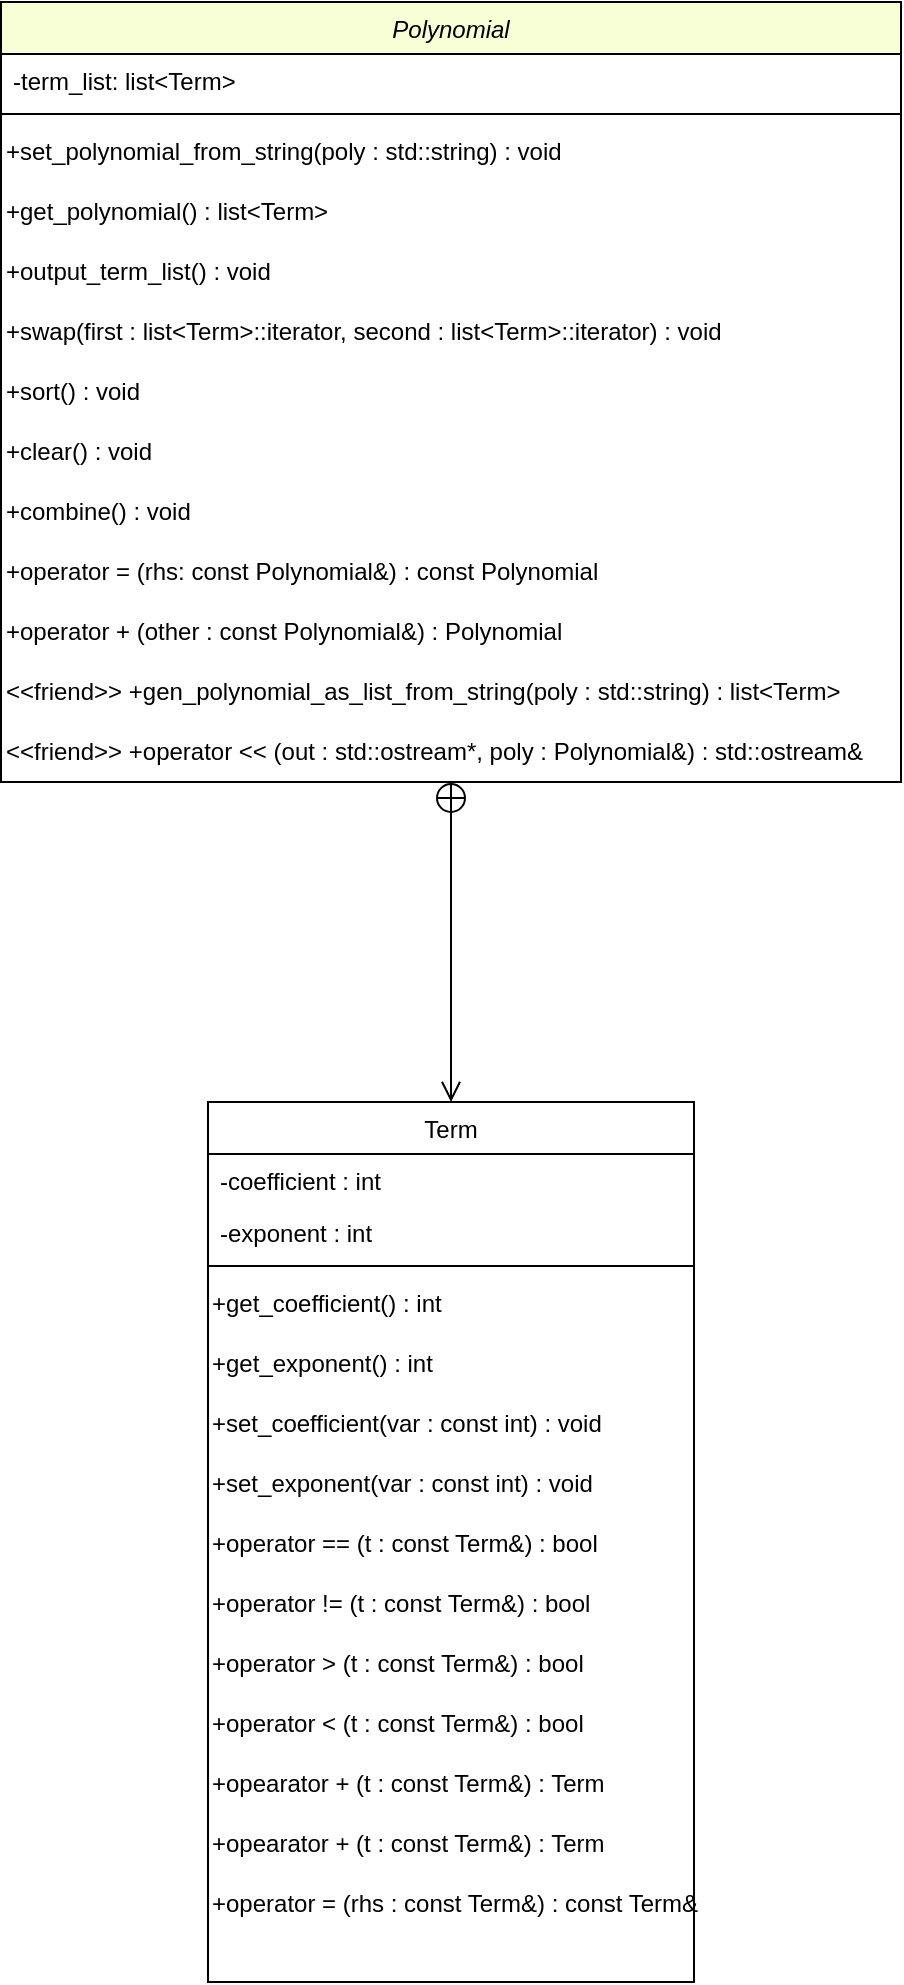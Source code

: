 <mxfile version="24.0.3" type="device">
  <diagram id="C5RBs43oDa-KdzZeNtuy" name="Page-1">
    <mxGraphModel dx="1434" dy="746" grid="1" gridSize="10" guides="1" tooltips="1" connect="1" arrows="1" fold="1" page="1" pageScale="1" pageWidth="827" pageHeight="1169" math="0" shadow="0">
      <root>
        <mxCell id="WIyWlLk6GJQsqaUBKTNV-0" />
        <mxCell id="WIyWlLk6GJQsqaUBKTNV-1" parent="WIyWlLk6GJQsqaUBKTNV-0" />
        <mxCell id="zkfFHV4jXpPFQw0GAbJ--0" value="Polynomial" style="swimlane;fontStyle=2;align=center;verticalAlign=top;childLayout=stackLayout;horizontal=1;startSize=26;horizontalStack=0;resizeParent=1;resizeLast=0;collapsible=1;marginBottom=0;rounded=0;shadow=0;strokeWidth=1;fillColor=#F8FFD6;strokeColor=#000000;" parent="WIyWlLk6GJQsqaUBKTNV-1" vertex="1">
          <mxGeometry x="221.5" y="120" width="450" height="390" as="geometry">
            <mxRectangle x="230" y="140" width="160" height="26" as="alternateBounds" />
          </mxGeometry>
        </mxCell>
        <mxCell id="zkfFHV4jXpPFQw0GAbJ--1" value="-term_list: list&lt;Term&gt;" style="text;align=left;verticalAlign=top;spacingLeft=4;spacingRight=4;overflow=hidden;rotatable=0;points=[[0,0.5],[1,0.5]];portConstraint=eastwest;strokeColor=none;" parent="zkfFHV4jXpPFQw0GAbJ--0" vertex="1">
          <mxGeometry y="26" width="450" height="26" as="geometry" />
        </mxCell>
        <mxCell id="zkfFHV4jXpPFQw0GAbJ--4" value="" style="line;html=1;strokeWidth=1;align=left;verticalAlign=middle;spacingTop=-1;spacingLeft=3;spacingRight=3;rotatable=0;labelPosition=right;points=[];portConstraint=eastwest;" parent="zkfFHV4jXpPFQw0GAbJ--0" vertex="1">
          <mxGeometry y="52" width="450" height="8" as="geometry" />
        </mxCell>
        <mxCell id="K9s2O2gGzJQHN5e7oIDO-2" value="+set_polynomial_from_string(poly : std::string) : void" style="text;html=1;align=left;verticalAlign=middle;resizable=0;points=[];autosize=1;strokeColor=none;fillColor=none;" parent="zkfFHV4jXpPFQw0GAbJ--0" vertex="1">
          <mxGeometry y="60" width="450" height="30" as="geometry" />
        </mxCell>
        <mxCell id="K9s2O2gGzJQHN5e7oIDO-3" value="+get_polynomial() : list&amp;lt;Term&amp;gt;" style="text;html=1;align=left;verticalAlign=middle;resizable=0;points=[];autosize=1;strokeColor=none;fillColor=none;" parent="zkfFHV4jXpPFQw0GAbJ--0" vertex="1">
          <mxGeometry y="90" width="450" height="30" as="geometry" />
        </mxCell>
        <mxCell id="K9s2O2gGzJQHN5e7oIDO-4" value="+output_term_list() : void" style="text;html=1;align=left;verticalAlign=middle;resizable=0;points=[];autosize=1;strokeColor=none;fillColor=none;" parent="zkfFHV4jXpPFQw0GAbJ--0" vertex="1">
          <mxGeometry y="120" width="450" height="30" as="geometry" />
        </mxCell>
        <mxCell id="K9s2O2gGzJQHN5e7oIDO-5" value="+swap(first : list&amp;lt;Term&amp;gt;::iterator, second : list&amp;lt;Term&amp;gt;::iterator) : void" style="text;html=1;align=left;verticalAlign=middle;resizable=0;points=[];autosize=1;strokeColor=none;fillColor=none;" parent="zkfFHV4jXpPFQw0GAbJ--0" vertex="1">
          <mxGeometry y="150" width="450" height="30" as="geometry" />
        </mxCell>
        <mxCell id="K9s2O2gGzJQHN5e7oIDO-7" value="+sort() : void" style="text;html=1;align=left;verticalAlign=middle;resizable=0;points=[];autosize=1;strokeColor=none;fillColor=none;" parent="zkfFHV4jXpPFQw0GAbJ--0" vertex="1">
          <mxGeometry y="180" width="450" height="30" as="geometry" />
        </mxCell>
        <mxCell id="K9s2O2gGzJQHN5e7oIDO-8" value="+clear() : void" style="text;html=1;align=left;verticalAlign=middle;resizable=0;points=[];autosize=1;strokeColor=none;fillColor=none;" parent="zkfFHV4jXpPFQw0GAbJ--0" vertex="1">
          <mxGeometry y="210" width="450" height="30" as="geometry" />
        </mxCell>
        <mxCell id="K9s2O2gGzJQHN5e7oIDO-9" value="+combine() : void" style="text;html=1;align=left;verticalAlign=middle;resizable=0;points=[];autosize=1;strokeColor=none;fillColor=none;" parent="zkfFHV4jXpPFQw0GAbJ--0" vertex="1">
          <mxGeometry y="240" width="450" height="30" as="geometry" />
        </mxCell>
        <mxCell id="K9s2O2gGzJQHN5e7oIDO-10" value="+operator = (rhs: const Polynomial&amp;amp;) : const Polynomial" style="text;html=1;align=left;verticalAlign=middle;resizable=0;points=[];autosize=1;strokeColor=none;fillColor=none;" parent="zkfFHV4jXpPFQw0GAbJ--0" vertex="1">
          <mxGeometry y="270" width="450" height="30" as="geometry" />
        </mxCell>
        <mxCell id="K9s2O2gGzJQHN5e7oIDO-11" value="+operator + (other : const Polynomial&amp;amp;) : Polynomial" style="text;html=1;align=left;verticalAlign=middle;resizable=0;points=[];autosize=1;strokeColor=none;fillColor=none;" parent="zkfFHV4jXpPFQw0GAbJ--0" vertex="1">
          <mxGeometry y="300" width="450" height="30" as="geometry" />
        </mxCell>
        <mxCell id="fJ-Uoo6ePGVnaf9b00ac-0" value="&amp;lt;&amp;lt;friend&amp;gt;&amp;gt; +gen_polynomial_as_list_from_string(poly : std::string) : list&amp;lt;Term&amp;gt;" style="text;html=1;align=left;verticalAlign=middle;resizable=0;points=[];autosize=1;strokeColor=none;fillColor=none;" parent="zkfFHV4jXpPFQw0GAbJ--0" vertex="1">
          <mxGeometry y="330" width="450" height="30" as="geometry" />
        </mxCell>
        <mxCell id="fJ-Uoo6ePGVnaf9b00ac-1" value="&amp;lt;&amp;lt;friend&amp;gt;&amp;gt; +operator &amp;lt;&amp;lt; (out : std::ostream*, poly : Polynomial&amp;amp;) : std::ostream&amp;amp;" style="text;html=1;align=left;verticalAlign=middle;resizable=0;points=[];autosize=1;strokeColor=none;fillColor=none;" parent="zkfFHV4jXpPFQw0GAbJ--0" vertex="1">
          <mxGeometry y="360" width="450" height="30" as="geometry" />
        </mxCell>
        <mxCell id="zkfFHV4jXpPFQw0GAbJ--6" value="Term" style="swimlane;fontStyle=0;align=center;verticalAlign=top;childLayout=stackLayout;horizontal=1;startSize=26;horizontalStack=0;resizeParent=1;resizeLast=0;collapsible=1;marginBottom=0;rounded=0;shadow=0;strokeWidth=1;strokeColor=#000000;" parent="WIyWlLk6GJQsqaUBKTNV-1" vertex="1">
          <mxGeometry x="325" y="670" width="243" height="440" as="geometry">
            <mxRectangle x="130" y="380" width="160" height="26" as="alternateBounds" />
          </mxGeometry>
        </mxCell>
        <mxCell id="zkfFHV4jXpPFQw0GAbJ--7" value="-coefficient : int" style="text;align=left;verticalAlign=top;spacingLeft=4;spacingRight=4;overflow=hidden;rotatable=0;points=[[0,0.5],[1,0.5]];portConstraint=eastwest;" parent="zkfFHV4jXpPFQw0GAbJ--6" vertex="1">
          <mxGeometry y="26" width="243" height="26" as="geometry" />
        </mxCell>
        <mxCell id="zkfFHV4jXpPFQw0GAbJ--8" value="-exponent : int" style="text;align=left;verticalAlign=top;spacingLeft=4;spacingRight=4;overflow=hidden;rotatable=0;points=[[0,0.5],[1,0.5]];portConstraint=eastwest;rounded=0;shadow=0;html=0;" parent="zkfFHV4jXpPFQw0GAbJ--6" vertex="1">
          <mxGeometry y="52" width="243" height="26" as="geometry" />
        </mxCell>
        <mxCell id="zkfFHV4jXpPFQw0GAbJ--9" value="" style="line;html=1;strokeWidth=1;align=left;verticalAlign=middle;spacingTop=-1;spacingLeft=3;spacingRight=3;rotatable=0;labelPosition=right;points=[];portConstraint=eastwest;" parent="zkfFHV4jXpPFQw0GAbJ--6" vertex="1">
          <mxGeometry y="78" width="243" height="8" as="geometry" />
        </mxCell>
        <mxCell id="mNvZsZkBpEdn96IcvzWP-13" value="+get_coefficient() : int" style="text;html=1;align=left;verticalAlign=middle;resizable=0;points=[];autosize=1;strokeColor=none;fillColor=none;" parent="zkfFHV4jXpPFQw0GAbJ--6" vertex="1">
          <mxGeometry y="86" width="243" height="30" as="geometry" />
        </mxCell>
        <mxCell id="mNvZsZkBpEdn96IcvzWP-14" value="+get_exponent() : int" style="text;html=1;align=left;verticalAlign=middle;resizable=0;points=[];autosize=1;strokeColor=none;fillColor=none;" parent="zkfFHV4jXpPFQw0GAbJ--6" vertex="1">
          <mxGeometry y="116" width="243" height="30" as="geometry" />
        </mxCell>
        <mxCell id="mNvZsZkBpEdn96IcvzWP-15" value="+set_coefficient(var : const int) : void" style="text;html=1;align=left;verticalAlign=middle;resizable=0;points=[];autosize=1;strokeColor=none;fillColor=none;" parent="zkfFHV4jXpPFQw0GAbJ--6" vertex="1">
          <mxGeometry y="146" width="243" height="30" as="geometry" />
        </mxCell>
        <mxCell id="mNvZsZkBpEdn96IcvzWP-17" value="+set_exponent(var : const int) : void" style="text;html=1;align=left;verticalAlign=middle;resizable=0;points=[];autosize=1;strokeColor=none;fillColor=none;" parent="zkfFHV4jXpPFQw0GAbJ--6" vertex="1">
          <mxGeometry y="176" width="243" height="30" as="geometry" />
        </mxCell>
        <mxCell id="mNvZsZkBpEdn96IcvzWP-22" value="+operator == (t : const Term&amp;amp;) : bool" style="text;html=1;align=left;verticalAlign=middle;resizable=0;points=[];autosize=1;strokeColor=none;fillColor=none;" parent="zkfFHV4jXpPFQw0GAbJ--6" vertex="1">
          <mxGeometry y="206" width="243" height="30" as="geometry" />
        </mxCell>
        <mxCell id="mNvZsZkBpEdn96IcvzWP-19" value="+operator != (t : const Term&amp;amp;) : bool" style="text;html=1;align=left;verticalAlign=middle;resizable=0;points=[];autosize=1;strokeColor=none;fillColor=none;" parent="zkfFHV4jXpPFQw0GAbJ--6" vertex="1">
          <mxGeometry y="236" width="243" height="30" as="geometry" />
        </mxCell>
        <mxCell id="mNvZsZkBpEdn96IcvzWP-20" value="+operator &amp;gt; (t : const Term&amp;amp;) : bool" style="text;html=1;align=left;verticalAlign=middle;resizable=0;points=[];autosize=1;strokeColor=none;fillColor=none;" parent="zkfFHV4jXpPFQw0GAbJ--6" vertex="1">
          <mxGeometry y="266" width="243" height="30" as="geometry" />
        </mxCell>
        <mxCell id="mNvZsZkBpEdn96IcvzWP-21" value="+operator &amp;lt; (t : const Term&amp;amp;) : bool" style="text;html=1;align=left;verticalAlign=middle;resizable=0;points=[];autosize=1;strokeColor=none;fillColor=none;" parent="zkfFHV4jXpPFQw0GAbJ--6" vertex="1">
          <mxGeometry y="296" width="243" height="30" as="geometry" />
        </mxCell>
        <mxCell id="mNvZsZkBpEdn96IcvzWP-23" value="+opearator + (t : const Term&amp;amp;) : Term" style="text;html=1;align=left;verticalAlign=middle;resizable=0;points=[];autosize=1;strokeColor=none;fillColor=none;" parent="zkfFHV4jXpPFQw0GAbJ--6" vertex="1">
          <mxGeometry y="326" width="243" height="30" as="geometry" />
        </mxCell>
        <mxCell id="mNvZsZkBpEdn96IcvzWP-24" value="+opearator + (t : const Term&amp;amp;) : Term" style="text;html=1;align=left;verticalAlign=middle;resizable=0;points=[];autosize=1;strokeColor=none;fillColor=none;" parent="zkfFHV4jXpPFQw0GAbJ--6" vertex="1">
          <mxGeometry y="356" width="243" height="30" as="geometry" />
        </mxCell>
        <mxCell id="mNvZsZkBpEdn96IcvzWP-7" value="+operator = (rhs : const Term&amp;amp;) : const Term&amp;amp;" style="text;html=1;align=left;verticalAlign=middle;resizable=0;points=[];autosize=1;strokeColor=none;fillColor=none;" parent="zkfFHV4jXpPFQw0GAbJ--6" vertex="1">
          <mxGeometry y="386" width="243" height="30" as="geometry" />
        </mxCell>
        <mxCell id="CyHYOwIDUQ3V7LjYr0mj-0" value="" style="endArrow=open;startArrow=circlePlus;endFill=0;startFill=0;endSize=8;html=1;rounded=0;entryX=0.5;entryY=0;entryDx=0;entryDy=0;exitX=0.5;exitY=1;exitDx=0;exitDy=0;" parent="WIyWlLk6GJQsqaUBKTNV-1" source="zkfFHV4jXpPFQw0GAbJ--0" target="zkfFHV4jXpPFQw0GAbJ--6" edge="1">
          <mxGeometry width="160" relative="1" as="geometry">
            <mxPoint x="360" y="584" as="sourcePoint" />
            <mxPoint x="520" y="584" as="targetPoint" />
          </mxGeometry>
        </mxCell>
      </root>
    </mxGraphModel>
  </diagram>
</mxfile>
